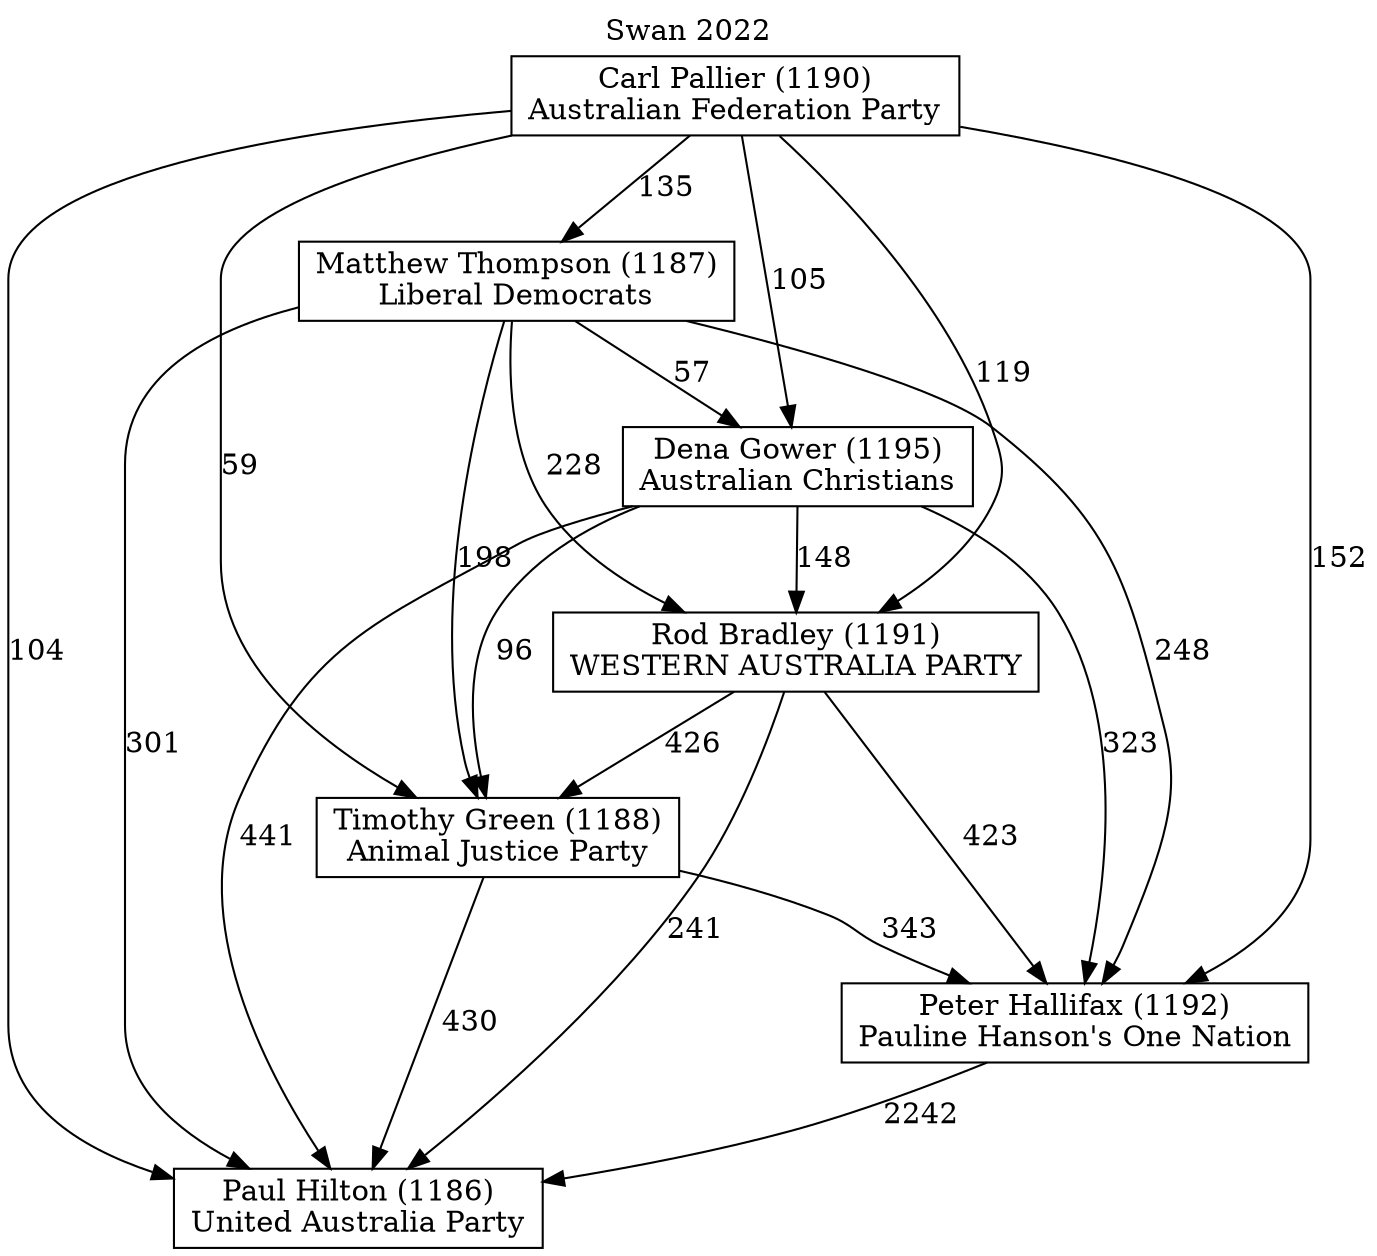 // House preference flow
digraph "Paul Hilton (1186)_Swan_2022" {
	graph [label="Swan 2022" labelloc=t mclimit=10]
	node [shape=box]
	"Paul Hilton (1186)" [label="Paul Hilton (1186)
United Australia Party"]
	"Carl Pallier (1190)" [label="Carl Pallier (1190)
Australian Federation Party"]
	"Rod Bradley (1191)" [label="Rod Bradley (1191)
WESTERN AUSTRALIA PARTY"]
	"Timothy Green (1188)" [label="Timothy Green (1188)
Animal Justice Party"]
	"Matthew Thompson (1187)" [label="Matthew Thompson (1187)
Liberal Democrats"]
	"Dena Gower (1195)" [label="Dena Gower (1195)
Australian Christians"]
	"Peter Hallifax (1192)" [label="Peter Hallifax (1192)
Pauline Hanson's One Nation"]
	"Carl Pallier (1190)" -> "Matthew Thompson (1187)" [label=135]
	"Matthew Thompson (1187)" -> "Rod Bradley (1191)" [label=228]
	"Carl Pallier (1190)" -> "Dena Gower (1195)" [label=105]
	"Matthew Thompson (1187)" -> "Timothy Green (1188)" [label=198]
	"Rod Bradley (1191)" -> "Paul Hilton (1186)" [label=241]
	"Dena Gower (1195)" -> "Paul Hilton (1186)" [label=441]
	"Carl Pallier (1190)" -> "Paul Hilton (1186)" [label=104]
	"Dena Gower (1195)" -> "Peter Hallifax (1192)" [label=323]
	"Matthew Thompson (1187)" -> "Peter Hallifax (1192)" [label=248]
	"Timothy Green (1188)" -> "Paul Hilton (1186)" [label=430]
	"Peter Hallifax (1192)" -> "Paul Hilton (1186)" [label=2242]
	"Rod Bradley (1191)" -> "Timothy Green (1188)" [label=426]
	"Carl Pallier (1190)" -> "Rod Bradley (1191)" [label=119]
	"Dena Gower (1195)" -> "Rod Bradley (1191)" [label=148]
	"Timothy Green (1188)" -> "Peter Hallifax (1192)" [label=343]
	"Carl Pallier (1190)" -> "Timothy Green (1188)" [label=59]
	"Rod Bradley (1191)" -> "Peter Hallifax (1192)" [label=423]
	"Matthew Thompson (1187)" -> "Dena Gower (1195)" [label=57]
	"Matthew Thompson (1187)" -> "Paul Hilton (1186)" [label=301]
	"Dena Gower (1195)" -> "Timothy Green (1188)" [label=96]
	"Carl Pallier (1190)" -> "Peter Hallifax (1192)" [label=152]
}
